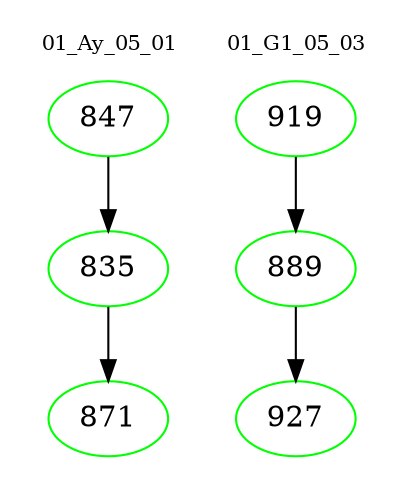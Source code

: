 digraph{
subgraph cluster_0 {
color = white
label = "01_Ay_05_01";
fontsize=10;
T0_847 [label="847", color="green"]
T0_847 -> T0_835 [color="black"]
T0_835 [label="835", color="green"]
T0_835 -> T0_871 [color="black"]
T0_871 [label="871", color="green"]
}
subgraph cluster_1 {
color = white
label = "01_G1_05_03";
fontsize=10;
T1_919 [label="919", color="green"]
T1_919 -> T1_889 [color="black"]
T1_889 [label="889", color="green"]
T1_889 -> T1_927 [color="black"]
T1_927 [label="927", color="green"]
}
}
